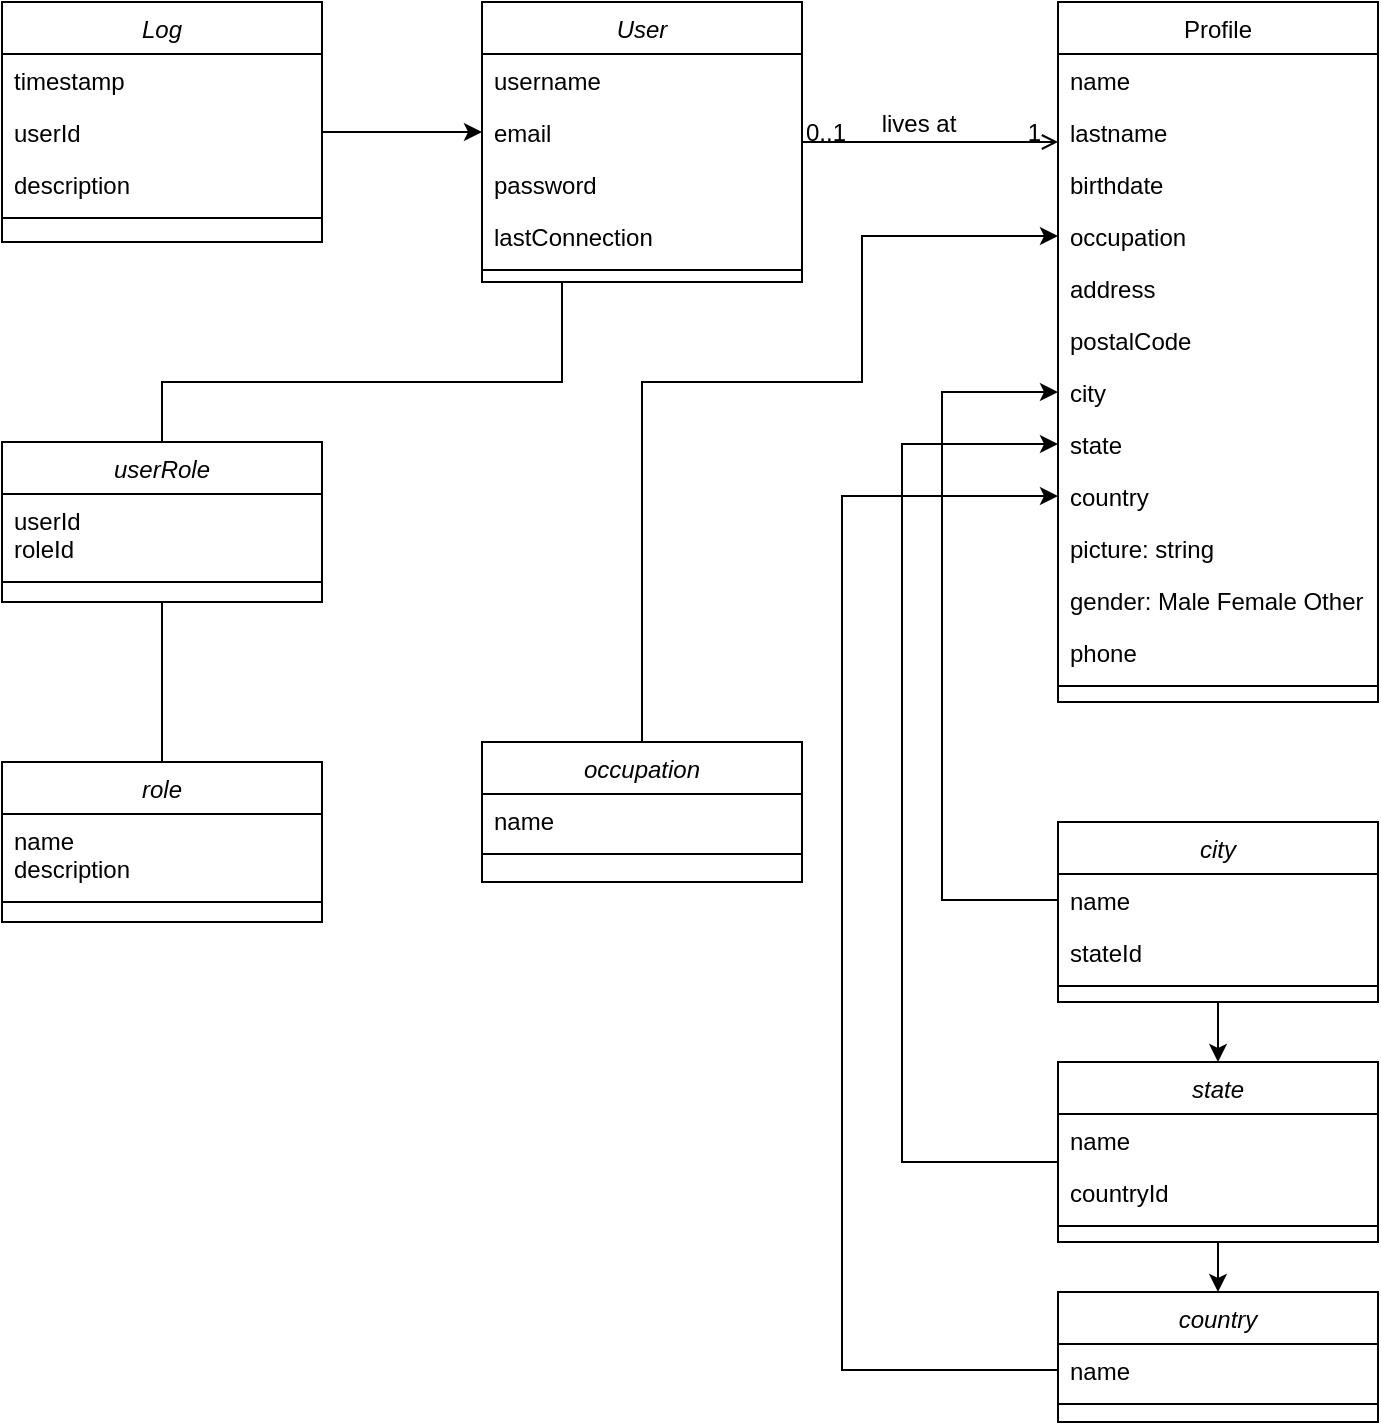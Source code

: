 <mxfile>
    <diagram id="C5RBs43oDa-KdzZeNtuy" name="Class">
        <mxGraphModel dx="564" dy="468" grid="1" gridSize="10" guides="1" tooltips="1" connect="1" arrows="1" fold="1" page="1" pageScale="1" pageWidth="827" pageHeight="1169" math="0" shadow="0">
            <root>
                <mxCell id="WIyWlLk6GJQsqaUBKTNV-0"/>
                <mxCell id="WIyWlLk6GJQsqaUBKTNV-1" parent="WIyWlLk6GJQsqaUBKTNV-0"/>
                <mxCell id="zkfFHV4jXpPFQw0GAbJ--0" value="User" style="swimlane;fontStyle=2;align=center;verticalAlign=top;childLayout=stackLayout;horizontal=1;startSize=26;horizontalStack=0;resizeParent=1;resizeLast=0;collapsible=1;marginBottom=0;rounded=0;shadow=0;strokeWidth=1;" parent="WIyWlLk6GJQsqaUBKTNV-1" vertex="1">
                    <mxGeometry x="280" y="40" width="160" height="140" as="geometry">
                        <mxRectangle x="230" y="140" width="160" height="26" as="alternateBounds"/>
                    </mxGeometry>
                </mxCell>
                <mxCell id="zkfFHV4jXpPFQw0GAbJ--1" value="username" style="text;align=left;verticalAlign=top;spacingLeft=4;spacingRight=4;overflow=hidden;rotatable=0;points=[[0,0.5],[1,0.5]];portConstraint=eastwest;" parent="zkfFHV4jXpPFQw0GAbJ--0" vertex="1">
                    <mxGeometry y="26" width="160" height="26" as="geometry"/>
                </mxCell>
                <mxCell id="zkfFHV4jXpPFQw0GAbJ--2" value="email" style="text;align=left;verticalAlign=top;spacingLeft=4;spacingRight=4;overflow=hidden;rotatable=0;points=[[0,0.5],[1,0.5]];portConstraint=eastwest;rounded=0;shadow=0;html=0;" parent="zkfFHV4jXpPFQw0GAbJ--0" vertex="1">
                    <mxGeometry y="52" width="160" height="26" as="geometry"/>
                </mxCell>
                <mxCell id="zkfFHV4jXpPFQw0GAbJ--3" value="password" style="text;align=left;verticalAlign=top;spacingLeft=4;spacingRight=4;overflow=hidden;rotatable=0;points=[[0,0.5],[1,0.5]];portConstraint=eastwest;rounded=0;shadow=0;html=0;" parent="zkfFHV4jXpPFQw0GAbJ--0" vertex="1">
                    <mxGeometry y="78" width="160" height="26" as="geometry"/>
                </mxCell>
                <mxCell id="Qlnq0KVzMz7ZlYjBo9V--14" value="lastConnection" style="text;align=left;verticalAlign=top;spacingLeft=4;spacingRight=4;overflow=hidden;rotatable=0;points=[[0,0.5],[1,0.5]];portConstraint=eastwest;rounded=0;shadow=0;html=0;" parent="zkfFHV4jXpPFQw0GAbJ--0" vertex="1">
                    <mxGeometry y="104" width="160" height="26" as="geometry"/>
                </mxCell>
                <mxCell id="zkfFHV4jXpPFQw0GAbJ--4" value="" style="line;html=1;strokeWidth=1;align=left;verticalAlign=middle;spacingTop=-1;spacingLeft=3;spacingRight=3;rotatable=0;labelPosition=right;points=[];portConstraint=eastwest;" parent="zkfFHV4jXpPFQw0GAbJ--0" vertex="1">
                    <mxGeometry y="130" width="160" height="8" as="geometry"/>
                </mxCell>
                <mxCell id="zkfFHV4jXpPFQw0GAbJ--17" value="Profile" style="swimlane;fontStyle=0;align=center;verticalAlign=top;childLayout=stackLayout;horizontal=1;startSize=26;horizontalStack=0;resizeParent=1;resizeLast=0;collapsible=1;marginBottom=0;rounded=0;shadow=0;strokeWidth=1;" parent="WIyWlLk6GJQsqaUBKTNV-1" vertex="1">
                    <mxGeometry x="568" y="40" width="160" height="350" as="geometry">
                        <mxRectangle x="550" y="140" width="160" height="26" as="alternateBounds"/>
                    </mxGeometry>
                </mxCell>
                <mxCell id="zkfFHV4jXpPFQw0GAbJ--18" value="name" style="text;align=left;verticalAlign=top;spacingLeft=4;spacingRight=4;overflow=hidden;rotatable=0;points=[[0,0.5],[1,0.5]];portConstraint=eastwest;" parent="zkfFHV4jXpPFQw0GAbJ--17" vertex="1">
                    <mxGeometry y="26" width="160" height="26" as="geometry"/>
                </mxCell>
                <mxCell id="zkfFHV4jXpPFQw0GAbJ--19" value="lastname" style="text;align=left;verticalAlign=top;spacingLeft=4;spacingRight=4;overflow=hidden;rotatable=0;points=[[0,0.5],[1,0.5]];portConstraint=eastwest;rounded=0;shadow=0;html=0;" parent="zkfFHV4jXpPFQw0GAbJ--17" vertex="1">
                    <mxGeometry y="52" width="160" height="26" as="geometry"/>
                </mxCell>
                <mxCell id="zkfFHV4jXpPFQw0GAbJ--20" value="birthdate" style="text;align=left;verticalAlign=top;spacingLeft=4;spacingRight=4;overflow=hidden;rotatable=0;points=[[0,0.5],[1,0.5]];portConstraint=eastwest;rounded=0;shadow=0;html=0;" parent="zkfFHV4jXpPFQw0GAbJ--17" vertex="1">
                    <mxGeometry y="78" width="160" height="26" as="geometry"/>
                </mxCell>
                <mxCell id="zkfFHV4jXpPFQw0GAbJ--21" value="occupation" style="text;align=left;verticalAlign=top;spacingLeft=4;spacingRight=4;overflow=hidden;rotatable=0;points=[[0,0.5],[1,0.5]];portConstraint=eastwest;rounded=0;shadow=0;html=0;" parent="zkfFHV4jXpPFQw0GAbJ--17" vertex="1">
                    <mxGeometry y="104" width="160" height="26" as="geometry"/>
                </mxCell>
                <mxCell id="zkfFHV4jXpPFQw0GAbJ--22" value="address&#10;" style="text;align=left;verticalAlign=top;spacingLeft=4;spacingRight=4;overflow=hidden;rotatable=0;points=[[0,0.5],[1,0.5]];portConstraint=eastwest;rounded=0;shadow=0;html=0;" parent="zkfFHV4jXpPFQw0GAbJ--17" vertex="1">
                    <mxGeometry y="130" width="160" height="26" as="geometry"/>
                </mxCell>
                <mxCell id="Qlnq0KVzMz7ZlYjBo9V--6" value="postalCode" style="text;align=left;verticalAlign=top;spacingLeft=4;spacingRight=4;overflow=hidden;rotatable=0;points=[[0,0.5],[1,0.5]];portConstraint=eastwest;rounded=0;shadow=0;html=0;" parent="zkfFHV4jXpPFQw0GAbJ--17" vertex="1">
                    <mxGeometry y="156" width="160" height="26" as="geometry"/>
                </mxCell>
                <mxCell id="Qlnq0KVzMz7ZlYjBo9V--5" value="city&#10;" style="text;align=left;verticalAlign=top;spacingLeft=4;spacingRight=4;overflow=hidden;rotatable=0;points=[[0,0.5],[1,0.5]];portConstraint=eastwest;rounded=0;shadow=0;html=0;" parent="zkfFHV4jXpPFQw0GAbJ--17" vertex="1">
                    <mxGeometry y="182" width="160" height="26" as="geometry"/>
                </mxCell>
                <mxCell id="Qlnq0KVzMz7ZlYjBo9V--4" value="state" style="text;align=left;verticalAlign=top;spacingLeft=4;spacingRight=4;overflow=hidden;rotatable=0;points=[[0,0.5],[1,0.5]];portConstraint=eastwest;rounded=0;shadow=0;html=0;" parent="zkfFHV4jXpPFQw0GAbJ--17" vertex="1">
                    <mxGeometry y="208" width="160" height="26" as="geometry"/>
                </mxCell>
                <mxCell id="Qlnq0KVzMz7ZlYjBo9V--3" value="country&#10;" style="text;align=left;verticalAlign=top;spacingLeft=4;spacingRight=4;overflow=hidden;rotatable=0;points=[[0,0.5],[1,0.5]];portConstraint=eastwest;rounded=0;shadow=0;html=0;" parent="zkfFHV4jXpPFQw0GAbJ--17" vertex="1">
                    <mxGeometry y="234" width="160" height="26" as="geometry"/>
                </mxCell>
                <mxCell id="Qlnq0KVzMz7ZlYjBo9V--2" value="picture: string" style="text;align=left;verticalAlign=top;spacingLeft=4;spacingRight=4;overflow=hidden;rotatable=0;points=[[0,0.5],[1,0.5]];portConstraint=eastwest;rounded=0;shadow=0;html=0;" parent="zkfFHV4jXpPFQw0GAbJ--17" vertex="1">
                    <mxGeometry y="260" width="160" height="26" as="geometry"/>
                </mxCell>
                <mxCell id="Qlnq0KVzMz7ZlYjBo9V--0" value="gender: Male Female Other" style="text;align=left;verticalAlign=top;spacingLeft=4;spacingRight=4;overflow=hidden;rotatable=0;points=[[0,0.5],[1,0.5]];portConstraint=eastwest;rounded=0;shadow=0;html=0;" parent="zkfFHV4jXpPFQw0GAbJ--17" vertex="1">
                    <mxGeometry y="286" width="160" height="26" as="geometry"/>
                </mxCell>
                <mxCell id="Qlnq0KVzMz7ZlYjBo9V--7" value="phone&#10;" style="text;align=left;verticalAlign=top;spacingLeft=4;spacingRight=4;overflow=hidden;rotatable=0;points=[[0,0.5],[1,0.5]];portConstraint=eastwest;rounded=0;shadow=0;html=0;" parent="zkfFHV4jXpPFQw0GAbJ--17" vertex="1">
                    <mxGeometry y="312" width="160" height="26" as="geometry"/>
                </mxCell>
                <mxCell id="zkfFHV4jXpPFQw0GAbJ--23" value="" style="line;html=1;strokeWidth=1;align=left;verticalAlign=middle;spacingTop=-1;spacingLeft=3;spacingRight=3;rotatable=0;labelPosition=right;points=[];portConstraint=eastwest;" parent="zkfFHV4jXpPFQw0GAbJ--17" vertex="1">
                    <mxGeometry y="338" width="160" height="8" as="geometry"/>
                </mxCell>
                <mxCell id="zkfFHV4jXpPFQw0GAbJ--26" value="" style="endArrow=open;shadow=0;strokeWidth=1;rounded=0;endFill=1;edgeStyle=elbowEdgeStyle;elbow=vertical;" parent="WIyWlLk6GJQsqaUBKTNV-1" source="zkfFHV4jXpPFQw0GAbJ--0" target="zkfFHV4jXpPFQw0GAbJ--17" edge="1">
                    <mxGeometry x="0.5" y="41" relative="1" as="geometry">
                        <mxPoint x="440" y="112" as="sourcePoint"/>
                        <mxPoint x="600" y="112" as="targetPoint"/>
                        <mxPoint x="-40" y="32" as="offset"/>
                    </mxGeometry>
                </mxCell>
                <mxCell id="zkfFHV4jXpPFQw0GAbJ--27" value="0..1" style="resizable=0;align=left;verticalAlign=bottom;labelBackgroundColor=none;fontSize=12;" parent="zkfFHV4jXpPFQw0GAbJ--26" connectable="0" vertex="1">
                    <mxGeometry x="-1" relative="1" as="geometry">
                        <mxPoint y="4" as="offset"/>
                    </mxGeometry>
                </mxCell>
                <mxCell id="zkfFHV4jXpPFQw0GAbJ--28" value="1" style="resizable=0;align=right;verticalAlign=bottom;labelBackgroundColor=none;fontSize=12;" parent="zkfFHV4jXpPFQw0GAbJ--26" connectable="0" vertex="1">
                    <mxGeometry x="1" relative="1" as="geometry">
                        <mxPoint x="-7" y="4" as="offset"/>
                    </mxGeometry>
                </mxCell>
                <mxCell id="zkfFHV4jXpPFQw0GAbJ--29" value="lives at" style="text;html=1;resizable=0;points=[];;align=center;verticalAlign=middle;labelBackgroundColor=none;rounded=0;shadow=0;strokeWidth=1;fontSize=12;" parent="zkfFHV4jXpPFQw0GAbJ--26" vertex="1" connectable="0">
                    <mxGeometry x="0.5" y="49" relative="1" as="geometry">
                        <mxPoint x="-38" y="40" as="offset"/>
                    </mxGeometry>
                </mxCell>
                <mxCell id="Qlnq0KVzMz7ZlYjBo9V--8" value="Log" style="swimlane;fontStyle=2;align=center;verticalAlign=top;childLayout=stackLayout;horizontal=1;startSize=26;horizontalStack=0;resizeParent=1;resizeLast=0;collapsible=1;marginBottom=0;rounded=0;shadow=0;strokeWidth=1;" parent="WIyWlLk6GJQsqaUBKTNV-1" vertex="1">
                    <mxGeometry x="40" y="40" width="160" height="120" as="geometry">
                        <mxRectangle x="230" y="140" width="160" height="26" as="alternateBounds"/>
                    </mxGeometry>
                </mxCell>
                <mxCell id="Qlnq0KVzMz7ZlYjBo9V--9" value="timestamp" style="text;align=left;verticalAlign=top;spacingLeft=4;spacingRight=4;overflow=hidden;rotatable=0;points=[[0,0.5],[1,0.5]];portConstraint=eastwest;" parent="Qlnq0KVzMz7ZlYjBo9V--8" vertex="1">
                    <mxGeometry y="26" width="160" height="26" as="geometry"/>
                </mxCell>
                <mxCell id="Qlnq0KVzMz7ZlYjBo9V--10" value="userId" style="text;align=left;verticalAlign=top;spacingLeft=4;spacingRight=4;overflow=hidden;rotatable=0;points=[[0,0.5],[1,0.5]];portConstraint=eastwest;rounded=0;shadow=0;html=0;" parent="Qlnq0KVzMz7ZlYjBo9V--8" vertex="1">
                    <mxGeometry y="52" width="160" height="26" as="geometry"/>
                </mxCell>
                <mxCell id="Qlnq0KVzMz7ZlYjBo9V--11" value="description" style="text;align=left;verticalAlign=top;spacingLeft=4;spacingRight=4;overflow=hidden;rotatable=0;points=[[0,0.5],[1,0.5]];portConstraint=eastwest;rounded=0;shadow=0;html=0;" parent="Qlnq0KVzMz7ZlYjBo9V--8" vertex="1">
                    <mxGeometry y="78" width="160" height="26" as="geometry"/>
                </mxCell>
                <mxCell id="Qlnq0KVzMz7ZlYjBo9V--12" value="" style="line;html=1;strokeWidth=1;align=left;verticalAlign=middle;spacingTop=-1;spacingLeft=3;spacingRight=3;rotatable=0;labelPosition=right;points=[];portConstraint=eastwest;" parent="Qlnq0KVzMz7ZlYjBo9V--8" vertex="1">
                    <mxGeometry y="104" width="160" height="8" as="geometry"/>
                </mxCell>
                <mxCell id="Qlnq0KVzMz7ZlYjBo9V--15" value="occupation" style="swimlane;fontStyle=2;align=center;verticalAlign=top;childLayout=stackLayout;horizontal=1;startSize=26;horizontalStack=0;resizeParent=1;resizeLast=0;collapsible=1;marginBottom=0;rounded=0;shadow=0;strokeWidth=1;" parent="WIyWlLk6GJQsqaUBKTNV-1" vertex="1">
                    <mxGeometry x="280" y="410" width="160" height="70" as="geometry">
                        <mxRectangle x="230" y="140" width="160" height="26" as="alternateBounds"/>
                    </mxGeometry>
                </mxCell>
                <mxCell id="Qlnq0KVzMz7ZlYjBo9V--17" value="name" style="text;align=left;verticalAlign=top;spacingLeft=4;spacingRight=4;overflow=hidden;rotatable=0;points=[[0,0.5],[1,0.5]];portConstraint=eastwest;rounded=0;shadow=0;html=0;" parent="Qlnq0KVzMz7ZlYjBo9V--15" vertex="1">
                    <mxGeometry y="26" width="160" height="26" as="geometry"/>
                </mxCell>
                <mxCell id="Qlnq0KVzMz7ZlYjBo9V--19" value="" style="line;html=1;strokeWidth=1;align=left;verticalAlign=middle;spacingTop=-1;spacingLeft=3;spacingRight=3;rotatable=0;labelPosition=right;points=[];portConstraint=eastwest;" parent="Qlnq0KVzMz7ZlYjBo9V--15" vertex="1">
                    <mxGeometry y="52" width="160" height="8" as="geometry"/>
                </mxCell>
                <mxCell id="Qlnq0KVzMz7ZlYjBo9V--34" style="edgeStyle=orthogonalEdgeStyle;rounded=0;orthogonalLoop=1;jettySize=auto;html=1;exitX=0.5;exitY=1;exitDx=0;exitDy=0;" parent="WIyWlLk6GJQsqaUBKTNV-1" source="Qlnq0KVzMz7ZlYjBo9V--20" target="Qlnq0KVzMz7ZlYjBo9V--26" edge="1">
                    <mxGeometry relative="1" as="geometry"/>
                </mxCell>
                <mxCell id="Qlnq0KVzMz7ZlYjBo9V--20" value="city" style="swimlane;fontStyle=2;align=center;verticalAlign=top;childLayout=stackLayout;horizontal=1;startSize=26;horizontalStack=0;resizeParent=1;resizeLast=0;collapsible=1;marginBottom=0;rounded=0;shadow=0;strokeWidth=1;" parent="WIyWlLk6GJQsqaUBKTNV-1" vertex="1">
                    <mxGeometry x="568" y="450" width="160" height="90" as="geometry">
                        <mxRectangle x="230" y="140" width="160" height="26" as="alternateBounds"/>
                    </mxGeometry>
                </mxCell>
                <mxCell id="Qlnq0KVzMz7ZlYjBo9V--21" value="name" style="text;align=left;verticalAlign=top;spacingLeft=4;spacingRight=4;overflow=hidden;rotatable=0;points=[[0,0.5],[1,0.5]];portConstraint=eastwest;" parent="Qlnq0KVzMz7ZlYjBo9V--20" vertex="1">
                    <mxGeometry y="26" width="160" height="26" as="geometry"/>
                </mxCell>
                <mxCell id="Qlnq0KVzMz7ZlYjBo9V--22" value="stateId" style="text;align=left;verticalAlign=top;spacingLeft=4;spacingRight=4;overflow=hidden;rotatable=0;points=[[0,0.5],[1,0.5]];portConstraint=eastwest;rounded=0;shadow=0;html=0;" parent="Qlnq0KVzMz7ZlYjBo9V--20" vertex="1">
                    <mxGeometry y="52" width="160" height="26" as="geometry"/>
                </mxCell>
                <mxCell id="Qlnq0KVzMz7ZlYjBo9V--24" value="" style="line;html=1;strokeWidth=1;align=left;verticalAlign=middle;spacingTop=-1;spacingLeft=3;spacingRight=3;rotatable=0;labelPosition=right;points=[];portConstraint=eastwest;" parent="Qlnq0KVzMz7ZlYjBo9V--20" vertex="1">
                    <mxGeometry y="78" width="160" height="8" as="geometry"/>
                </mxCell>
                <mxCell id="Qlnq0KVzMz7ZlYjBo9V--25" style="edgeStyle=orthogonalEdgeStyle;rounded=0;orthogonalLoop=1;jettySize=auto;html=1;exitX=0.5;exitY=0;exitDx=0;exitDy=0;" parent="WIyWlLk6GJQsqaUBKTNV-1" source="Qlnq0KVzMz7ZlYjBo9V--15" target="zkfFHV4jXpPFQw0GAbJ--21" edge="1">
                    <mxGeometry relative="1" as="geometry">
                        <Array as="points">
                            <mxPoint x="360" y="230"/>
                            <mxPoint x="470" y="230"/>
                            <mxPoint x="470" y="157"/>
                        </Array>
                    </mxGeometry>
                </mxCell>
                <mxCell id="Qlnq0KVzMz7ZlYjBo9V--37" style="edgeStyle=orthogonalEdgeStyle;rounded=0;orthogonalLoop=1;jettySize=auto;html=1;entryX=0.5;entryY=0;entryDx=0;entryDy=0;" parent="WIyWlLk6GJQsqaUBKTNV-1" source="Qlnq0KVzMz7ZlYjBo9V--26" target="Qlnq0KVzMz7ZlYjBo9V--30" edge="1">
                    <mxGeometry relative="1" as="geometry"/>
                </mxCell>
                <mxCell id="Qlnq0KVzMz7ZlYjBo9V--26" value="state" style="swimlane;fontStyle=2;align=center;verticalAlign=top;childLayout=stackLayout;horizontal=1;startSize=26;horizontalStack=0;resizeParent=1;resizeLast=0;collapsible=1;marginBottom=0;rounded=0;shadow=0;strokeWidth=1;" parent="WIyWlLk6GJQsqaUBKTNV-1" vertex="1">
                    <mxGeometry x="568" y="570" width="160" height="90" as="geometry">
                        <mxRectangle x="230" y="140" width="160" height="26" as="alternateBounds"/>
                    </mxGeometry>
                </mxCell>
                <mxCell id="Qlnq0KVzMz7ZlYjBo9V--27" value="name" style="text;align=left;verticalAlign=top;spacingLeft=4;spacingRight=4;overflow=hidden;rotatable=0;points=[[0,0.5],[1,0.5]];portConstraint=eastwest;" parent="Qlnq0KVzMz7ZlYjBo9V--26" vertex="1">
                    <mxGeometry y="26" width="160" height="26" as="geometry"/>
                </mxCell>
                <mxCell id="Qlnq0KVzMz7ZlYjBo9V--28" value="countryId" style="text;align=left;verticalAlign=top;spacingLeft=4;spacingRight=4;overflow=hidden;rotatable=0;points=[[0,0.5],[1,0.5]];portConstraint=eastwest;rounded=0;shadow=0;html=0;" parent="Qlnq0KVzMz7ZlYjBo9V--26" vertex="1">
                    <mxGeometry y="52" width="160" height="26" as="geometry"/>
                </mxCell>
                <mxCell id="Qlnq0KVzMz7ZlYjBo9V--29" value="" style="line;html=1;strokeWidth=1;align=left;verticalAlign=middle;spacingTop=-1;spacingLeft=3;spacingRight=3;rotatable=0;labelPosition=right;points=[];portConstraint=eastwest;" parent="Qlnq0KVzMz7ZlYjBo9V--26" vertex="1">
                    <mxGeometry y="78" width="160" height="8" as="geometry"/>
                </mxCell>
                <mxCell id="Qlnq0KVzMz7ZlYjBo9V--30" value="country" style="swimlane;fontStyle=2;align=center;verticalAlign=top;childLayout=stackLayout;horizontal=1;startSize=26;horizontalStack=0;resizeParent=1;resizeLast=0;collapsible=1;marginBottom=0;rounded=0;shadow=0;strokeWidth=1;" parent="WIyWlLk6GJQsqaUBKTNV-1" vertex="1">
                    <mxGeometry x="568" y="685" width="160" height="65" as="geometry">
                        <mxRectangle x="230" y="140" width="160" height="26" as="alternateBounds"/>
                    </mxGeometry>
                </mxCell>
                <mxCell id="Qlnq0KVzMz7ZlYjBo9V--31" value="name" style="text;align=left;verticalAlign=top;spacingLeft=4;spacingRight=4;overflow=hidden;rotatable=0;points=[[0,0.5],[1,0.5]];portConstraint=eastwest;" parent="Qlnq0KVzMz7ZlYjBo9V--30" vertex="1">
                    <mxGeometry y="26" width="160" height="26" as="geometry"/>
                </mxCell>
                <mxCell id="Qlnq0KVzMz7ZlYjBo9V--33" value="" style="line;html=1;strokeWidth=1;align=left;verticalAlign=middle;spacingTop=-1;spacingLeft=3;spacingRight=3;rotatable=0;labelPosition=right;points=[];portConstraint=eastwest;" parent="Qlnq0KVzMz7ZlYjBo9V--30" vertex="1">
                    <mxGeometry y="52" width="160" height="8" as="geometry"/>
                </mxCell>
                <mxCell id="Qlnq0KVzMz7ZlYjBo9V--38" style="edgeStyle=orthogonalEdgeStyle;rounded=0;orthogonalLoop=1;jettySize=auto;html=1;exitX=0;exitY=0.5;exitDx=0;exitDy=0;" parent="WIyWlLk6GJQsqaUBKTNV-1" source="Qlnq0KVzMz7ZlYjBo9V--21" target="Qlnq0KVzMz7ZlYjBo9V--5" edge="1">
                    <mxGeometry relative="1" as="geometry">
                        <Array as="points">
                            <mxPoint x="510" y="489"/>
                            <mxPoint x="510" y="235"/>
                        </Array>
                        <mxPoint x="540" y="520" as="sourcePoint"/>
                    </mxGeometry>
                </mxCell>
                <mxCell id="Qlnq0KVzMz7ZlYjBo9V--39" style="edgeStyle=orthogonalEdgeStyle;rounded=0;orthogonalLoop=1;jettySize=auto;html=1;" parent="WIyWlLk6GJQsqaUBKTNV-1" source="Qlnq0KVzMz7ZlYjBo9V--26" target="Qlnq0KVzMz7ZlYjBo9V--4" edge="1">
                    <mxGeometry relative="1" as="geometry">
                        <Array as="points">
                            <mxPoint x="490" y="620"/>
                            <mxPoint x="490" y="261"/>
                        </Array>
                        <mxPoint x="530" y="635" as="sourcePoint"/>
                    </mxGeometry>
                </mxCell>
                <mxCell id="Qlnq0KVzMz7ZlYjBo9V--40" style="edgeStyle=orthogonalEdgeStyle;rounded=0;orthogonalLoop=1;jettySize=auto;html=1;" parent="WIyWlLk6GJQsqaUBKTNV-1" source="Qlnq0KVzMz7ZlYjBo9V--31" target="Qlnq0KVzMz7ZlYjBo9V--3" edge="1">
                    <mxGeometry relative="1" as="geometry">
                        <Array as="points">
                            <mxPoint x="460" y="724"/>
                            <mxPoint x="460" y="287"/>
                        </Array>
                    </mxGeometry>
                </mxCell>
                <mxCell id="0" style="edgeStyle=orthogonalEdgeStyle;rounded=0;orthogonalLoop=1;jettySize=auto;html=1;entryX=0;entryY=0.5;entryDx=0;entryDy=0;" parent="WIyWlLk6GJQsqaUBKTNV-1" source="Qlnq0KVzMz7ZlYjBo9V--10" target="zkfFHV4jXpPFQw0GAbJ--2" edge="1">
                    <mxGeometry relative="1" as="geometry"/>
                </mxCell>
                <mxCell id="1" value="role" style="swimlane;fontStyle=2;align=center;verticalAlign=top;childLayout=stackLayout;horizontal=1;startSize=26;horizontalStack=0;resizeParent=1;resizeLast=0;collapsible=1;marginBottom=0;rounded=0;shadow=0;strokeWidth=1;" parent="WIyWlLk6GJQsqaUBKTNV-1" vertex="1">
                    <mxGeometry x="40" y="420" width="160" height="80" as="geometry">
                        <mxRectangle x="230" y="140" width="160" height="26" as="alternateBounds"/>
                    </mxGeometry>
                </mxCell>
                <mxCell id="2" value="name&#10;description" style="text;align=left;verticalAlign=top;spacingLeft=4;spacingRight=4;overflow=hidden;rotatable=0;points=[[0,0.5],[1,0.5]];portConstraint=eastwest;rounded=0;shadow=0;html=0;" parent="1" vertex="1">
                    <mxGeometry y="26" width="160" height="34" as="geometry"/>
                </mxCell>
                <mxCell id="3" value="" style="line;html=1;strokeWidth=1;align=left;verticalAlign=middle;spacingTop=-1;spacingLeft=3;spacingRight=3;rotatable=0;labelPosition=right;points=[];portConstraint=eastwest;" parent="1" vertex="1">
                    <mxGeometry y="60" width="160" height="20" as="geometry"/>
                </mxCell>
                <mxCell id="9" style="edgeStyle=orthogonalEdgeStyle;rounded=0;orthogonalLoop=1;jettySize=auto;html=1;exitX=0.5;exitY=1;exitDx=0;exitDy=0;endArrow=none;endFill=0;" parent="WIyWlLk6GJQsqaUBKTNV-1" source="5" target="1" edge="1">
                    <mxGeometry relative="1" as="geometry"/>
                </mxCell>
                <mxCell id="5" value="userRole" style="swimlane;fontStyle=2;align=center;verticalAlign=top;childLayout=stackLayout;horizontal=1;startSize=26;horizontalStack=0;resizeParent=1;resizeLast=0;collapsible=1;marginBottom=0;rounded=0;shadow=0;strokeWidth=1;" parent="WIyWlLk6GJQsqaUBKTNV-1" vertex="1">
                    <mxGeometry x="40" y="260" width="160" height="80" as="geometry">
                        <mxRectangle x="230" y="140" width="160" height="26" as="alternateBounds"/>
                    </mxGeometry>
                </mxCell>
                <mxCell id="6" value="userId&#10;roleId" style="text;align=left;verticalAlign=top;spacingLeft=4;spacingRight=4;overflow=hidden;rotatable=0;points=[[0,0.5],[1,0.5]];portConstraint=eastwest;rounded=0;shadow=0;html=0;" parent="5" vertex="1">
                    <mxGeometry y="26" width="160" height="34" as="geometry"/>
                </mxCell>
                <mxCell id="7" value="" style="line;html=1;strokeWidth=1;align=left;verticalAlign=middle;spacingTop=-1;spacingLeft=3;spacingRight=3;rotatable=0;labelPosition=right;points=[];portConstraint=eastwest;" parent="5" vertex="1">
                    <mxGeometry y="60" width="160" height="20" as="geometry"/>
                </mxCell>
                <mxCell id="8" style="edgeStyle=orthogonalEdgeStyle;rounded=0;orthogonalLoop=1;jettySize=auto;html=1;exitX=0.25;exitY=1;exitDx=0;exitDy=0;endArrow=none;endFill=0;" parent="WIyWlLk6GJQsqaUBKTNV-1" source="zkfFHV4jXpPFQw0GAbJ--0" target="5" edge="1">
                    <mxGeometry relative="1" as="geometry">
                        <Array as="points">
                            <mxPoint x="320" y="230"/>
                            <mxPoint x="120" y="230"/>
                        </Array>
                    </mxGeometry>
                </mxCell>
            </root>
        </mxGraphModel>
    </diagram>
    <diagram id="wOdTsvnrrXbyaU-girc5" name="UC">
        <mxGraphModel dx="940" dy="780" grid="1" gridSize="10" guides="1" tooltips="1" connect="1" arrows="1" fold="1" page="1" pageScale="1" pageWidth="827" pageHeight="1169" math="0" shadow="0">
            <root>
                <mxCell id="CS7l3BK3sfJCH_2FNT3w-0"/>
                <mxCell id="CS7l3BK3sfJCH_2FNT3w-1" parent="CS7l3BK3sfJCH_2FNT3w-0"/>
                <mxCell id="CS7l3BK3sfJCH_2FNT3w-2" value="Usuario" style="shape=umlActor;verticalLabelPosition=bottom;verticalAlign=top;html=1;outlineConnect=0;" vertex="1" parent="CS7l3BK3sfJCH_2FNT3w-1">
                    <mxGeometry x="100" y="130" width="30" height="60" as="geometry"/>
                </mxCell>
                <mxCell id="CS7l3BK3sfJCH_2FNT3w-6" value="" style="swimlane;startSize=0;" vertex="1" parent="CS7l3BK3sfJCH_2FNT3w-1">
                    <mxGeometry x="240" y="30" width="500" height="360" as="geometry"/>
                </mxCell>
                <mxCell id="CS7l3BK3sfJCH_2FNT3w-7" value="Registrar cuenta" style="ellipse;whiteSpace=wrap;html=1;" vertex="1" parent="CS7l3BK3sfJCH_2FNT3w-6">
                    <mxGeometry x="54" y="50" width="120" height="60" as="geometry"/>
                </mxCell>
                <mxCell id="CS7l3BK3sfJCH_2FNT3w-8" value="Iniciar sesión" style="ellipse;whiteSpace=wrap;html=1;" vertex="1" parent="CS7l3BK3sfJCH_2FNT3w-6">
                    <mxGeometry x="54" y="150" width="120" height="60" as="geometry"/>
                </mxCell>
                <mxCell id="CS7l3BK3sfJCH_2FNT3w-9" value="Ver cuenta de&lt;br&gt;usuario" style="ellipse;whiteSpace=wrap;html=1;" vertex="1" parent="CS7l3BK3sfJCH_2FNT3w-6">
                    <mxGeometry x="320" y="150" width="120" height="60" as="geometry"/>
                </mxCell>
                <mxCell id="CS7l3BK3sfJCH_2FNT3w-15" value="Borrar cuenta" style="ellipse;whiteSpace=wrap;html=1;" vertex="1" parent="CS7l3BK3sfJCH_2FNT3w-6">
                    <mxGeometry x="320" y="260" width="120" height="60" as="geometry"/>
                </mxCell>
                <mxCell id="CS7l3BK3sfJCH_2FNT3w-18" value="&amp;lt;&amp;lt;exclude&amp;gt;&amp;gt;" style="endArrow=none;dashed=1;html=1;entryX=0;entryY=0.5;entryDx=0;entryDy=0;exitX=1;exitY=0.5;exitDx=0;exitDy=0;startArrow=classic;startFill=1;" edge="1" parent="CS7l3BK3sfJCH_2FNT3w-6" source="CS7l3BK3sfJCH_2FNT3w-8" target="CS7l3BK3sfJCH_2FNT3w-9">
                    <mxGeometry width="50" height="50" relative="1" as="geometry">
                        <mxPoint x="160" y="240" as="sourcePoint"/>
                        <mxPoint x="210" y="190" as="targetPoint"/>
                    </mxGeometry>
                </mxCell>
                <mxCell id="CS7l3BK3sfJCH_2FNT3w-19" value="&amp;lt;&amp;lt;exclude&amp;gt;&amp;gt;" style="endArrow=none;dashed=1;html=1;entryX=0;entryY=0.5;entryDx=0;entryDy=0;exitX=1;exitY=1;exitDx=0;exitDy=0;startArrow=classic;startFill=1;" edge="1" parent="CS7l3BK3sfJCH_2FNT3w-6" source="CS7l3BK3sfJCH_2FNT3w-8" target="CS7l3BK3sfJCH_2FNT3w-15">
                    <mxGeometry width="50" height="50" relative="1" as="geometry">
                        <mxPoint x="414" y="210" as="sourcePoint"/>
                        <mxPoint x="560" y="210" as="targetPoint"/>
                        <Array as="points"/>
                    </mxGeometry>
                </mxCell>
                <mxCell id="CS7l3BK3sfJCH_2FNT3w-20" value="Listar usuarios" style="ellipse;whiteSpace=wrap;html=1;" vertex="1" parent="CS7l3BK3sfJCH_2FNT3w-6">
                    <mxGeometry x="320" y="30" width="120" height="60" as="geometry"/>
                </mxCell>
                <mxCell id="CS7l3BK3sfJCH_2FNT3w-21" value="&amp;lt;&amp;lt;exclude&amp;gt;&amp;gt;" style="endArrow=none;dashed=1;html=1;entryX=0;entryY=0.5;entryDx=0;entryDy=0;exitX=1;exitY=0;exitDx=0;exitDy=0;startArrow=classic;startFill=1;" edge="1" parent="CS7l3BK3sfJCH_2FNT3w-6" source="CS7l3BK3sfJCH_2FNT3w-8" target="CS7l3BK3sfJCH_2FNT3w-20">
                    <mxGeometry width="50" height="50" relative="1" as="geometry">
                        <mxPoint x="160" y="240" as="sourcePoint"/>
                        <mxPoint x="210" y="190" as="targetPoint"/>
                    </mxGeometry>
                </mxCell>
                <mxCell id="CS7l3BK3sfJCH_2FNT3w-10" value="" style="endArrow=none;html=1;entryX=0;entryY=0.5;entryDx=0;entryDy=0;" edge="1" parent="CS7l3BK3sfJCH_2FNT3w-1" source="CS7l3BK3sfJCH_2FNT3w-2" target="CS7l3BK3sfJCH_2FNT3w-7">
                    <mxGeometry width="50" height="50" relative="1" as="geometry">
                        <mxPoint x="150" y="220" as="sourcePoint"/>
                        <mxPoint x="200" y="170" as="targetPoint"/>
                    </mxGeometry>
                </mxCell>
                <mxCell id="CS7l3BK3sfJCH_2FNT3w-13" value="" style="endArrow=none;html=1;entryX=0;entryY=0.5;entryDx=0;entryDy=0;" edge="1" parent="CS7l3BK3sfJCH_2FNT3w-1" source="CS7l3BK3sfJCH_2FNT3w-2" target="CS7l3BK3sfJCH_2FNT3w-8">
                    <mxGeometry width="50" height="50" relative="1" as="geometry">
                        <mxPoint x="130" y="156.862" as="sourcePoint"/>
                        <mxPoint x="298.65" y="121.58" as="targetPoint"/>
                        <Array as="points"/>
                    </mxGeometry>
                </mxCell>
            </root>
        </mxGraphModel>
    </diagram>
    <diagram id="0PW8FCXfwLLG95QwwHHR" name="Register Sequence">
        <mxGraphModel dx="940" dy="780" grid="1" gridSize="10" guides="1" tooltips="1" connect="1" arrows="1" fold="1" page="1" pageScale="1" pageWidth="827" pageHeight="1169" math="0" shadow="0">
            <root>
                <mxCell id="fP4NT7sPl7gcTSP_uhbU-0"/>
                <mxCell id="fP4NT7sPl7gcTSP_uhbU-1" parent="fP4NT7sPl7gcTSP_uhbU-0"/>
                <mxCell id="fP4NT7sPl7gcTSP_uhbU-4" value="BackEnd&lt;br&gt;API Restful" style="shape=cube;whiteSpace=wrap;html=1;boundedLbl=1;backgroundOutline=1;darkOpacity=0.05;darkOpacity2=0.1;size=10;" vertex="1" parent="fP4NT7sPl7gcTSP_uhbU-1">
                    <mxGeometry x="530" y="40" width="120" height="80" as="geometry"/>
                </mxCell>
                <mxCell id="fP4NT7sPl7gcTSP_uhbU-5" value="FrontEnd&lt;br&gt;Web Client" style="shape=cube;whiteSpace=wrap;html=1;boundedLbl=1;backgroundOutline=1;darkOpacity=0.05;darkOpacity2=0.1;size=10;" vertex="1" parent="fP4NT7sPl7gcTSP_uhbU-1">
                    <mxGeometry x="280" y="40" width="120" height="80" as="geometry"/>
                </mxCell>
                <mxCell id="fP4NT7sPl7gcTSP_uhbU-7" value="" style="line;strokeWidth=2;direction=south;html=1;" vertex="1" parent="fP4NT7sPl7gcTSP_uhbU-1">
                    <mxGeometry x="335" y="150" width="10" height="280" as="geometry"/>
                </mxCell>
                <mxCell id="fP4NT7sPl7gcTSP_uhbU-8" value="" style="line;strokeWidth=2;direction=south;html=1;" vertex="1" parent="fP4NT7sPl7gcTSP_uhbU-1">
                    <mxGeometry x="585" y="150" width="10" height="290" as="geometry"/>
                </mxCell>
                <mxCell id="fP4NT7sPl7gcTSP_uhbU-12" value="" style="html=1;points=[];perimeter=orthogonalPerimeter;" vertex="1" parent="fP4NT7sPl7gcTSP_uhbU-1">
                    <mxGeometry x="335" y="180" width="10" height="30" as="geometry"/>
                </mxCell>
                <mxCell id="fP4NT7sPl7gcTSP_uhbU-14" value="" style="html=1;points=[];perimeter=orthogonalPerimeter;" vertex="1" parent="fP4NT7sPl7gcTSP_uhbU-1">
                    <mxGeometry x="585" y="191" width="10" height="30" as="geometry"/>
                </mxCell>
                <mxCell id="fP4NT7sPl7gcTSP_uhbU-15" value="" style="html=1;points=[];perimeter=orthogonalPerimeter;" vertex="1" parent="fP4NT7sPl7gcTSP_uhbU-1">
                    <mxGeometry x="585" y="250" width="10" height="80" as="geometry"/>
                </mxCell>
                <mxCell id="fP4NT7sPl7gcTSP_uhbU-17" value="&amp;lt;Request&amp;gt;: Create Account" style="html=1;verticalAlign=bottom;endArrow=block;exitX=1.3;exitY=0.733;exitDx=0;exitDy=0;exitPerimeter=0;" edge="1" parent="fP4NT7sPl7gcTSP_uhbU-1" source="fP4NT7sPl7gcTSP_uhbU-12">
                    <mxGeometry width="80" relative="1" as="geometry">
                        <mxPoint x="350" y="200" as="sourcePoint"/>
                        <mxPoint x="584" y="202" as="targetPoint"/>
                    </mxGeometry>
                </mxCell>
                <mxCell id="fP4NT7sPl7gcTSP_uhbU-21" value="Process&lt;br&gt;Register Account" style="html=1;verticalAlign=bottom;endArrow=block;" edge="1" parent="fP4NT7sPl7gcTSP_uhbU-1">
                    <mxGeometry x="0.1" width="80" relative="1" as="geometry">
                        <mxPoint x="595" y="260" as="sourcePoint"/>
                        <mxPoint x="595" y="320" as="targetPoint"/>
                        <Array as="points">
                            <mxPoint x="665" y="260"/>
                            <mxPoint x="665" y="320"/>
                        </Array>
                        <mxPoint y="-1" as="offset"/>
                    </mxGeometry>
                </mxCell>
                <mxCell id="fP4NT7sPl7gcTSP_uhbU-22" value="" style="html=1;points=[];perimeter=orthogonalPerimeter;" vertex="1" parent="fP4NT7sPl7gcTSP_uhbU-1">
                    <mxGeometry x="585" y="360" width="10" height="30" as="geometry"/>
                </mxCell>
                <mxCell id="fP4NT7sPl7gcTSP_uhbU-23" value="" style="html=1;points=[];perimeter=orthogonalPerimeter;" vertex="1" parent="fP4NT7sPl7gcTSP_uhbU-1">
                    <mxGeometry x="335" y="360" width="10" height="30" as="geometry"/>
                </mxCell>
                <mxCell id="fP4NT7sPl7gcTSP_uhbU-24" value="&amp;lt;ACK&amp;gt;: Register status" style="html=1;verticalAlign=bottom;endArrow=open;dashed=1;endSize=8;" edge="1" parent="fP4NT7sPl7gcTSP_uhbU-1">
                    <mxGeometry relative="1" as="geometry">
                        <mxPoint x="585" y="369.41" as="sourcePoint"/>
                        <mxPoint x="350" y="369" as="targetPoint"/>
                    </mxGeometry>
                </mxCell>
            </root>
        </mxGraphModel>
    </diagram>
    <diagram name="InitSession Sequence" id="0oGioljFtq8x2WB8Ml0N">
        <mxGraphModel dx="806" dy="669" grid="1" gridSize="10" guides="1" tooltips="1" connect="1" arrows="1" fold="1" page="1" pageScale="1" pageWidth="827" pageHeight="1169" math="0" shadow="0">
            <root>
                <mxCell id="V-jxr84rNfIzJQvpIB75-0"/>
                <mxCell id="V-jxr84rNfIzJQvpIB75-1" parent="V-jxr84rNfIzJQvpIB75-0"/>
                <mxCell id="V-jxr84rNfIzJQvpIB75-3" value="BackEnd&lt;br&gt;API Restful" style="shape=cube;whiteSpace=wrap;html=1;boundedLbl=1;backgroundOutline=1;darkOpacity=0.05;darkOpacity2=0.1;size=10;" vertex="1" parent="V-jxr84rNfIzJQvpIB75-1">
                    <mxGeometry x="530" y="40" width="120" height="80" as="geometry"/>
                </mxCell>
                <mxCell id="V-jxr84rNfIzJQvpIB75-4" value="FrontEnd&lt;br&gt;Web Client" style="shape=cube;whiteSpace=wrap;html=1;boundedLbl=1;backgroundOutline=1;darkOpacity=0.05;darkOpacity2=0.1;size=10;" vertex="1" parent="V-jxr84rNfIzJQvpIB75-1">
                    <mxGeometry x="280" y="40" width="120" height="80" as="geometry"/>
                </mxCell>
                <mxCell id="V-jxr84rNfIzJQvpIB75-6" value="" style="line;strokeWidth=2;direction=south;html=1;" vertex="1" parent="V-jxr84rNfIzJQvpIB75-1">
                    <mxGeometry x="335" y="150" width="10" height="460" as="geometry"/>
                </mxCell>
                <mxCell id="V-jxr84rNfIzJQvpIB75-7" value="" style="line;strokeWidth=2;direction=south;html=1;" vertex="1" parent="V-jxr84rNfIzJQvpIB75-1">
                    <mxGeometry x="585" y="150" width="10" height="460" as="geometry"/>
                </mxCell>
                <mxCell id="V-jxr84rNfIzJQvpIB75-10" value="" style="html=1;points=[];perimeter=orthogonalPerimeter;" vertex="1" parent="V-jxr84rNfIzJQvpIB75-1">
                    <mxGeometry x="335" y="180" width="10" height="30" as="geometry"/>
                </mxCell>
                <mxCell id="V-jxr84rNfIzJQvpIB75-12" value="" style="html=1;points=[];perimeter=orthogonalPerimeter;" vertex="1" parent="V-jxr84rNfIzJQvpIB75-1">
                    <mxGeometry x="585" y="191" width="10" height="30" as="geometry"/>
                </mxCell>
                <mxCell id="V-jxr84rNfIzJQvpIB75-13" value="" style="html=1;points=[];perimeter=orthogonalPerimeter;" vertex="1" parent="V-jxr84rNfIzJQvpIB75-1">
                    <mxGeometry x="585" y="250" width="10" height="80" as="geometry"/>
                </mxCell>
                <mxCell id="V-jxr84rNfIzJQvpIB75-14" value="&amp;lt;Request&amp;gt;: Init session" style="html=1;verticalAlign=bottom;endArrow=block;exitX=1.3;exitY=0.733;exitDx=0;exitDy=0;exitPerimeter=0;" edge="1" parent="V-jxr84rNfIzJQvpIB75-1" source="V-jxr84rNfIzJQvpIB75-10">
                    <mxGeometry width="80" relative="1" as="geometry">
                        <mxPoint x="350" y="200" as="sourcePoint"/>
                        <mxPoint x="584" y="202" as="targetPoint"/>
                    </mxGeometry>
                </mxCell>
                <mxCell id="V-jxr84rNfIzJQvpIB75-15" value="Verify&lt;br&gt;session" style="html=1;verticalAlign=bottom;endArrow=block;" edge="1" parent="V-jxr84rNfIzJQvpIB75-1">
                    <mxGeometry x="0.1" width="80" relative="1" as="geometry">
                        <mxPoint x="595" y="260" as="sourcePoint"/>
                        <mxPoint x="595" y="320" as="targetPoint"/>
                        <Array as="points">
                            <mxPoint x="640" y="260"/>
                            <mxPoint x="640" y="320"/>
                        </Array>
                        <mxPoint y="-1" as="offset"/>
                    </mxGeometry>
                </mxCell>
                <mxCell id="V-jxr84rNfIzJQvpIB75-16" value="" style="html=1;points=[];perimeter=orthogonalPerimeter;" vertex="1" parent="V-jxr84rNfIzJQvpIB75-1">
                    <mxGeometry x="585" y="480" width="10" height="30" as="geometry"/>
                </mxCell>
                <mxCell id="V-jxr84rNfIzJQvpIB75-17" value="" style="html=1;points=[];perimeter=orthogonalPerimeter;" vertex="1" parent="V-jxr84rNfIzJQvpIB75-1">
                    <mxGeometry x="335" y="480" width="10" height="30" as="geometry"/>
                </mxCell>
                <mxCell id="V-jxr84rNfIzJQvpIB75-18" value="&amp;lt;ACK&amp;gt;: JWT login response" style="html=1;verticalAlign=bottom;endArrow=open;dashed=1;endSize=8;" edge="1" parent="V-jxr84rNfIzJQvpIB75-1">
                    <mxGeometry relative="1" as="geometry">
                        <mxPoint x="585" y="489.41" as="sourcePoint"/>
                        <mxPoint x="350" y="489" as="targetPoint"/>
                    </mxGeometry>
                </mxCell>
                <mxCell id="V-jxr84rNfIzJQvpIB75-20" value="" style="html=1;points=[];perimeter=orthogonalPerimeter;" vertex="1" parent="V-jxr84rNfIzJQvpIB75-1">
                    <mxGeometry x="585" y="350" width="10" height="80" as="geometry"/>
                </mxCell>
                <mxCell id="V-jxr84rNfIzJQvpIB75-21" value="Generate JWT" style="html=1;verticalAlign=bottom;endArrow=block;" edge="1" parent="V-jxr84rNfIzJQvpIB75-1">
                    <mxGeometry x="0.1" width="80" relative="1" as="geometry">
                        <mxPoint x="595" y="360" as="sourcePoint"/>
                        <mxPoint x="595" y="420" as="targetPoint"/>
                        <Array as="points">
                            <mxPoint x="640" y="360"/>
                            <mxPoint x="640" y="420"/>
                        </Array>
                        <mxPoint as="offset"/>
                    </mxGeometry>
                </mxCell>
            </root>
        </mxGraphModel>
    </diagram>
    <diagram name="ViewAccountInfo Sequence" id="nviPKotlcnFKA6kpVz6n">
        <mxGraphModel dx="806" dy="669" grid="1" gridSize="10" guides="1" tooltips="1" connect="1" arrows="1" fold="1" page="1" pageScale="1" pageWidth="827" pageHeight="1169" math="0" shadow="0">
            <root>
                <mxCell id="fSdOwEgVRoXUG8ocuiGU-0"/>
                <mxCell id="fSdOwEgVRoXUG8ocuiGU-1" parent="fSdOwEgVRoXUG8ocuiGU-0"/>
                <mxCell id="fSdOwEgVRoXUG8ocuiGU-3" value="BackEnd&lt;br&gt;API Restful" style="shape=cube;whiteSpace=wrap;html=1;boundedLbl=1;backgroundOutline=1;darkOpacity=0.05;darkOpacity2=0.1;size=10;" vertex="1" parent="fSdOwEgVRoXUG8ocuiGU-1">
                    <mxGeometry x="400" y="50" width="120" height="80" as="geometry"/>
                </mxCell>
                <mxCell id="fSdOwEgVRoXUG8ocuiGU-4" value="FrontEnd&lt;br&gt;Web Client" style="shape=cube;whiteSpace=wrap;html=1;boundedLbl=1;backgroundOutline=1;darkOpacity=0.05;darkOpacity2=0.1;size=10;" vertex="1" parent="fSdOwEgVRoXUG8ocuiGU-1">
                    <mxGeometry x="150" y="50" width="120" height="80" as="geometry"/>
                </mxCell>
                <mxCell id="fSdOwEgVRoXUG8ocuiGU-6" value="" style="line;strokeWidth=2;direction=south;html=1;" vertex="1" parent="fSdOwEgVRoXUG8ocuiGU-1">
                    <mxGeometry x="205" y="160" width="10" height="460" as="geometry"/>
                </mxCell>
                <mxCell id="fSdOwEgVRoXUG8ocuiGU-7" value="" style="line;strokeWidth=2;direction=south;html=1;" vertex="1" parent="fSdOwEgVRoXUG8ocuiGU-1">
                    <mxGeometry x="455" y="160" width="10" height="460" as="geometry"/>
                </mxCell>
                <mxCell id="fSdOwEgVRoXUG8ocuiGU-10" value="" style="html=1;points=[];perimeter=orthogonalPerimeter;" vertex="1" parent="fSdOwEgVRoXUG8ocuiGU-1">
                    <mxGeometry x="205" y="190" width="10" height="30" as="geometry"/>
                </mxCell>
                <mxCell id="fSdOwEgVRoXUG8ocuiGU-12" value="" style="html=1;points=[];perimeter=orthogonalPerimeter;" vertex="1" parent="fSdOwEgVRoXUG8ocuiGU-1">
                    <mxGeometry x="455" y="201" width="10" height="30" as="geometry"/>
                </mxCell>
                <mxCell id="fSdOwEgVRoXUG8ocuiGU-13" value="" style="html=1;points=[];perimeter=orthogonalPerimeter;" vertex="1" parent="fSdOwEgVRoXUG8ocuiGU-1">
                    <mxGeometry x="455" y="260" width="10" height="80" as="geometry"/>
                </mxCell>
                <mxCell id="fSdOwEgVRoXUG8ocuiGU-14" value="&amp;lt;Request&amp;gt;: JWT + view account" style="html=1;verticalAlign=bottom;endArrow=block;exitX=1.3;exitY=0.733;exitDx=0;exitDy=0;exitPerimeter=0;" edge="1" parent="fSdOwEgVRoXUG8ocuiGU-1" source="fSdOwEgVRoXUG8ocuiGU-10">
                    <mxGeometry width="80" relative="1" as="geometry">
                        <mxPoint x="220" y="210" as="sourcePoint"/>
                        <mxPoint x="454" y="212" as="targetPoint"/>
                    </mxGeometry>
                </mxCell>
                <mxCell id="fSdOwEgVRoXUG8ocuiGU-15" value="Verify&lt;br&gt;JWT" style="html=1;verticalAlign=bottom;endArrow=block;" edge="1" parent="fSdOwEgVRoXUG8ocuiGU-1">
                    <mxGeometry x="0.1" width="80" relative="1" as="geometry">
                        <mxPoint x="465" y="270" as="sourcePoint"/>
                        <mxPoint x="465" y="330" as="targetPoint"/>
                        <Array as="points">
                            <mxPoint x="510" y="270"/>
                            <mxPoint x="510" y="330"/>
                        </Array>
                        <mxPoint y="-1" as="offset"/>
                    </mxGeometry>
                </mxCell>
                <mxCell id="fSdOwEgVRoXUG8ocuiGU-16" value="" style="html=1;points=[];perimeter=orthogonalPerimeter;" vertex="1" parent="fSdOwEgVRoXUG8ocuiGU-1">
                    <mxGeometry x="455" y="490" width="10" height="30" as="geometry"/>
                </mxCell>
                <mxCell id="fSdOwEgVRoXUG8ocuiGU-17" value="" style="html=1;points=[];perimeter=orthogonalPerimeter;" vertex="1" parent="fSdOwEgVRoXUG8ocuiGU-1">
                    <mxGeometry x="205" y="490" width="10" height="30" as="geometry"/>
                </mxCell>
                <mxCell id="fSdOwEgVRoXUG8ocuiGU-18" value="&amp;lt;ACK&amp;gt;: account info response" style="html=1;verticalAlign=bottom;endArrow=open;dashed=1;endSize=8;" edge="1" parent="fSdOwEgVRoXUG8ocuiGU-1">
                    <mxGeometry relative="1" as="geometry">
                        <mxPoint x="455" y="499.41" as="sourcePoint"/>
                        <mxPoint x="220" y="499" as="targetPoint"/>
                    </mxGeometry>
                </mxCell>
                <mxCell id="fSdOwEgVRoXUG8ocuiGU-20" value="" style="html=1;points=[];perimeter=orthogonalPerimeter;" vertex="1" parent="fSdOwEgVRoXUG8ocuiGU-1">
                    <mxGeometry x="455" y="360" width="10" height="80" as="geometry"/>
                </mxCell>
                <mxCell id="fSdOwEgVRoXUG8ocuiGU-21" value="Getting&lt;br&gt;Info" style="html=1;verticalAlign=bottom;endArrow=block;" edge="1" parent="fSdOwEgVRoXUG8ocuiGU-1">
                    <mxGeometry x="0.1" width="80" relative="1" as="geometry">
                        <mxPoint x="465" y="370" as="sourcePoint"/>
                        <mxPoint x="465" y="430" as="targetPoint"/>
                        <Array as="points">
                            <mxPoint x="510" y="370"/>
                            <mxPoint x="510" y="430"/>
                        </Array>
                        <mxPoint as="offset"/>
                    </mxGeometry>
                </mxCell>
            </root>
        </mxGraphModel>
    </diagram>
</mxfile>